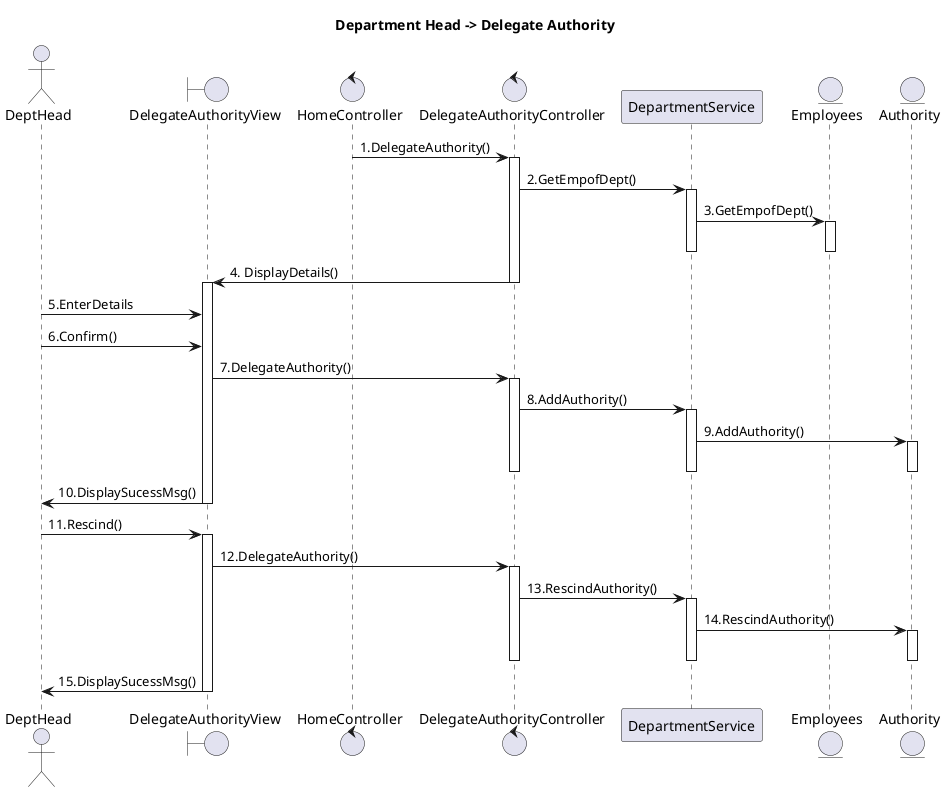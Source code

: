 
@startuml

title "Department Head -> Delegate Authority"

actor DeptHead
boundary DelegateAuthorityView
control HomeController
control DelegateAuthorityController
Participant DepartmentService
entity Employees
entity Authority

HomeController -> DelegateAuthorityController: 1.DelegateAuthority()
activate DelegateAuthorityController
DelegateAuthorityController -> DepartmentService : 2.GetEmpofDept()
activate DepartmentService
DepartmentService -> Employees: 3.GetEmpofDept()
activate Employees
deactivate Employees
deactivate DepartmentService
DelegateAuthorityController -> DelegateAuthorityView : 4. DisplayDetails()
deactivate DelegateAuthorityController
activate DelegateAuthorityView
DeptHead -> DelegateAuthorityView: 5.EnterDetails
DeptHead -> DelegateAuthorityView: 6.Confirm()
DelegateAuthorityView -> DelegateAuthorityController: 7.DelegateAuthority()
activate DelegateAuthorityController 
DelegateAuthorityController -> DepartmentService: 8.AddAuthority()
activate DepartmentService
DepartmentService -> Authority: 9.AddAuthority()
activate Authority
deactivate Authority
deactivate DepartmentService
deactivate DelegateAuthorityController
DelegateAuthorityView -> DeptHead: 10.DisplaySucessMsg()
deactivate DelegateAuthorityView

DeptHead -> DelegateAuthorityView: 11.Rescind()
activate DelegateAuthorityView
DelegateAuthorityView -> DelegateAuthorityController: 12.DelegateAuthority()
activate DelegateAuthorityController 
DelegateAuthorityController -> DepartmentService: 13.RescindAuthority()
activate DepartmentService
DepartmentService -> Authority: 14.RescindAuthority()
activate Authority
deactivate Authority
deactivate DepartmentService
deactivate DelegateAuthorityController
DelegateAuthorityView -> DeptHead: 15.DisplaySucessMsg()
deactivate DelegateAuthorityView

@enduml